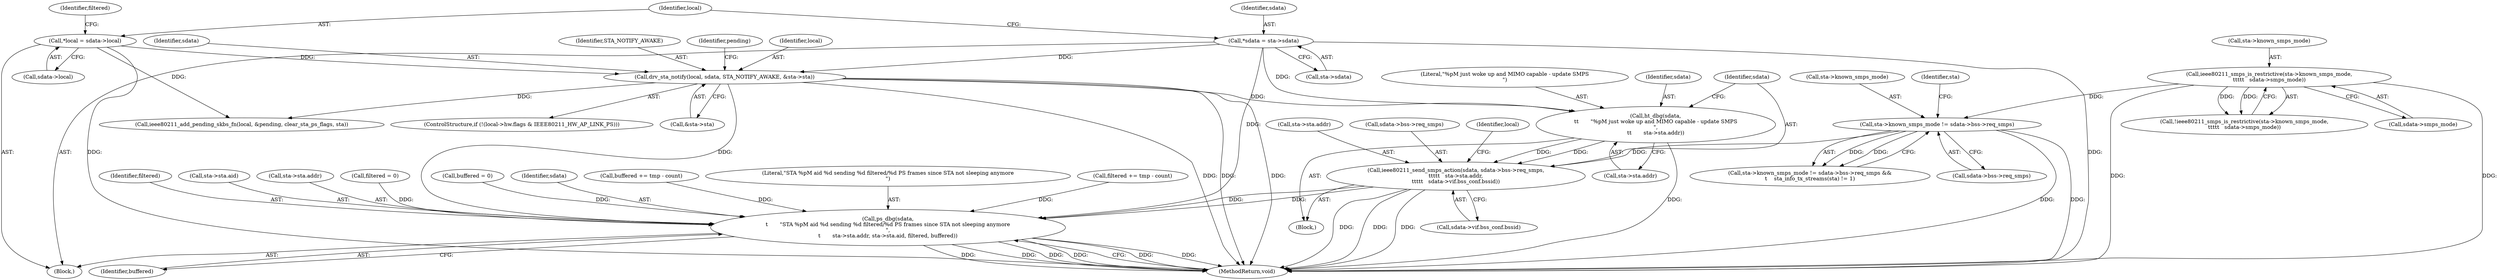 digraph "0_linux_1d147bfa64293b2723c4fec50922168658e613ba@API" {
"1000309" [label="(Call,ieee80211_send_smps_action(sdata, sdata->bss->req_smps,\n\t\t\t\t\t   sta->sta.addr,\n\t\t\t\t\t   sdata->vif.bss_conf.bssid))"];
"1000301" [label="(Call,ht_dbg(sdata,\n\t\t       \"%pM just woke up and MIMO capable - update SMPS\n\",\n\t\t       sta->sta.addr))"];
"1000107" [label="(Call,*sdata = sta->sdata)"];
"1000151" [label="(Call,drv_sta_notify(local, sdata, STA_NOTIFY_AWAKE, &sta->sta))"];
"1000113" [label="(Call,*local = sdata->local)"];
"1000287" [label="(Call,sta->known_smps_mode != sdata->bss->req_smps)"];
"1000279" [label="(Call,ieee80211_smps_is_restrictive(sta->known_smps_mode,\n\t\t\t\t\t   sdata->smps_mode))"];
"1000335" [label="(Call,ps_dbg(sdata,\n\t       \"STA %pM aid %d sending %d filtered/%d PS frames since STA not sleeping anymore\n\",\n\t       sta->sta.addr, sta->sta.aid, filtered, buffered))"];
"1000114" [label="(Identifier,local)"];
"1000298" [label="(Identifier,sta)"];
"1000286" [label="(Call,sta->known_smps_mode != sdata->bss->req_smps &&\n\t    sta_info_tx_streams(sta) != 1)"];
"1000151" [label="(Call,drv_sta_notify(local, sdata, STA_NOTIFY_AWAKE, &sta->sta))"];
"1000279" [label="(Call,ieee80211_smps_is_restrictive(sta->known_smps_mode,\n\t\t\t\t\t   sdata->smps_mode))"];
"1000338" [label="(Call,sta->sta.addr)"];
"1000113" [label="(Call,*local = sdata->local)"];
"1000303" [label="(Literal,\"%pM just woke up and MIMO capable - update SMPS\n\")"];
"1000260" [label="(Call,buffered += tmp - count)"];
"1000304" [label="(Call,sta->sta.addr)"];
"1000107" [label="(Call,*sdata = sta->sdata)"];
"1000154" [label="(Identifier,STA_NOTIFY_AWAKE)"];
"1000283" [label="(Call,sdata->smps_mode)"];
"1000309" [label="(Call,ieee80211_send_smps_action(sdata, sdata->bss->req_smps,\n\t\t\t\t\t   sta->sta.addr,\n\t\t\t\t\t   sdata->vif.bss_conf.bssid))"];
"1000316" [label="(Call,sta->sta.addr)"];
"1000161" [label="(Identifier,pending)"];
"1000311" [label="(Call,sdata->bss->req_smps)"];
"1000120" [label="(Call,filtered = 0)"];
"1000115" [label="(Call,sdata->local)"];
"1000142" [label="(ControlStructure,if (!(local->hw.flags & IEEE80211_HW_AP_LINK_PS)))"];
"1000124" [label="(Call,buffered = 0)"];
"1000287" [label="(Call,sta->known_smps_mode != sdata->bss->req_smps)"];
"1000310" [label="(Identifier,sdata)"];
"1000152" [label="(Identifier,local)"];
"1000343" [label="(Call,sta->sta.aid)"];
"1000301" [label="(Call,ht_dbg(sdata,\n\t\t       \"%pM just woke up and MIMO capable - update SMPS\n\",\n\t\t       sta->sta.addr))"];
"1000278" [label="(Call,!ieee80211_smps_is_restrictive(sta->known_smps_mode,\n\t\t\t\t\t   sdata->smps_mode))"];
"1000302" [label="(Identifier,sdata)"];
"1000291" [label="(Call,sdata->bss->req_smps)"];
"1000336" [label="(Identifier,sdata)"];
"1000108" [label="(Identifier,sdata)"];
"1000349" [label="(Identifier,buffered)"];
"1000337" [label="(Literal,\"STA %pM aid %d sending %d filtered/%d PS frames since STA not sleeping anymore\n\")"];
"1000153" [label="(Identifier,sdata)"];
"1000121" [label="(Identifier,filtered)"];
"1000218" [label="(Call,filtered += tmp - count)"];
"1000280" [label="(Call,sta->known_smps_mode)"];
"1000155" [label="(Call,&sta->sta)"];
"1000330" [label="(Identifier,local)"];
"1000300" [label="(Block,)"];
"1000350" [label="(MethodReturn,void)"];
"1000105" [label="(Block,)"];
"1000109" [label="(Call,sta->sdata)"];
"1000321" [label="(Call,sdata->vif.bss_conf.bssid)"];
"1000265" [label="(Call,ieee80211_add_pending_skbs_fn(local, &pending, clear_sta_ps_flags, sta))"];
"1000335" [label="(Call,ps_dbg(sdata,\n\t       \"STA %pM aid %d sending %d filtered/%d PS frames since STA not sleeping anymore\n\",\n\t       sta->sta.addr, sta->sta.aid, filtered, buffered))"];
"1000348" [label="(Identifier,filtered)"];
"1000288" [label="(Call,sta->known_smps_mode)"];
"1000309" -> "1000300"  [label="AST: "];
"1000309" -> "1000321"  [label="CFG: "];
"1000310" -> "1000309"  [label="AST: "];
"1000311" -> "1000309"  [label="AST: "];
"1000316" -> "1000309"  [label="AST: "];
"1000321" -> "1000309"  [label="AST: "];
"1000330" -> "1000309"  [label="CFG: "];
"1000309" -> "1000350"  [label="DDG: "];
"1000309" -> "1000350"  [label="DDG: "];
"1000309" -> "1000350"  [label="DDG: "];
"1000301" -> "1000309"  [label="DDG: "];
"1000301" -> "1000309"  [label="DDG: "];
"1000287" -> "1000309"  [label="DDG: "];
"1000309" -> "1000335"  [label="DDG: "];
"1000309" -> "1000335"  [label="DDG: "];
"1000301" -> "1000300"  [label="AST: "];
"1000301" -> "1000304"  [label="CFG: "];
"1000302" -> "1000301"  [label="AST: "];
"1000303" -> "1000301"  [label="AST: "];
"1000304" -> "1000301"  [label="AST: "];
"1000310" -> "1000301"  [label="CFG: "];
"1000301" -> "1000350"  [label="DDG: "];
"1000107" -> "1000301"  [label="DDG: "];
"1000151" -> "1000301"  [label="DDG: "];
"1000107" -> "1000105"  [label="AST: "];
"1000107" -> "1000109"  [label="CFG: "];
"1000108" -> "1000107"  [label="AST: "];
"1000109" -> "1000107"  [label="AST: "];
"1000114" -> "1000107"  [label="CFG: "];
"1000107" -> "1000350"  [label="DDG: "];
"1000107" -> "1000151"  [label="DDG: "];
"1000107" -> "1000335"  [label="DDG: "];
"1000151" -> "1000142"  [label="AST: "];
"1000151" -> "1000155"  [label="CFG: "];
"1000152" -> "1000151"  [label="AST: "];
"1000153" -> "1000151"  [label="AST: "];
"1000154" -> "1000151"  [label="AST: "];
"1000155" -> "1000151"  [label="AST: "];
"1000161" -> "1000151"  [label="CFG: "];
"1000151" -> "1000350"  [label="DDG: "];
"1000151" -> "1000350"  [label="DDG: "];
"1000151" -> "1000350"  [label="DDG: "];
"1000113" -> "1000151"  [label="DDG: "];
"1000151" -> "1000265"  [label="DDG: "];
"1000151" -> "1000335"  [label="DDG: "];
"1000113" -> "1000105"  [label="AST: "];
"1000113" -> "1000115"  [label="CFG: "];
"1000114" -> "1000113"  [label="AST: "];
"1000115" -> "1000113"  [label="AST: "];
"1000121" -> "1000113"  [label="CFG: "];
"1000113" -> "1000350"  [label="DDG: "];
"1000113" -> "1000265"  [label="DDG: "];
"1000287" -> "1000286"  [label="AST: "];
"1000287" -> "1000291"  [label="CFG: "];
"1000288" -> "1000287"  [label="AST: "];
"1000291" -> "1000287"  [label="AST: "];
"1000298" -> "1000287"  [label="CFG: "];
"1000286" -> "1000287"  [label="CFG: "];
"1000287" -> "1000350"  [label="DDG: "];
"1000287" -> "1000350"  [label="DDG: "];
"1000287" -> "1000286"  [label="DDG: "];
"1000287" -> "1000286"  [label="DDG: "];
"1000279" -> "1000287"  [label="DDG: "];
"1000279" -> "1000278"  [label="AST: "];
"1000279" -> "1000283"  [label="CFG: "];
"1000280" -> "1000279"  [label="AST: "];
"1000283" -> "1000279"  [label="AST: "];
"1000278" -> "1000279"  [label="CFG: "];
"1000279" -> "1000350"  [label="DDG: "];
"1000279" -> "1000350"  [label="DDG: "];
"1000279" -> "1000278"  [label="DDG: "];
"1000279" -> "1000278"  [label="DDG: "];
"1000335" -> "1000105"  [label="AST: "];
"1000335" -> "1000349"  [label="CFG: "];
"1000336" -> "1000335"  [label="AST: "];
"1000337" -> "1000335"  [label="AST: "];
"1000338" -> "1000335"  [label="AST: "];
"1000343" -> "1000335"  [label="AST: "];
"1000348" -> "1000335"  [label="AST: "];
"1000349" -> "1000335"  [label="AST: "];
"1000350" -> "1000335"  [label="CFG: "];
"1000335" -> "1000350"  [label="DDG: "];
"1000335" -> "1000350"  [label="DDG: "];
"1000335" -> "1000350"  [label="DDG: "];
"1000335" -> "1000350"  [label="DDG: "];
"1000335" -> "1000350"  [label="DDG: "];
"1000335" -> "1000350"  [label="DDG: "];
"1000218" -> "1000335"  [label="DDG: "];
"1000120" -> "1000335"  [label="DDG: "];
"1000124" -> "1000335"  [label="DDG: "];
"1000260" -> "1000335"  [label="DDG: "];
}
